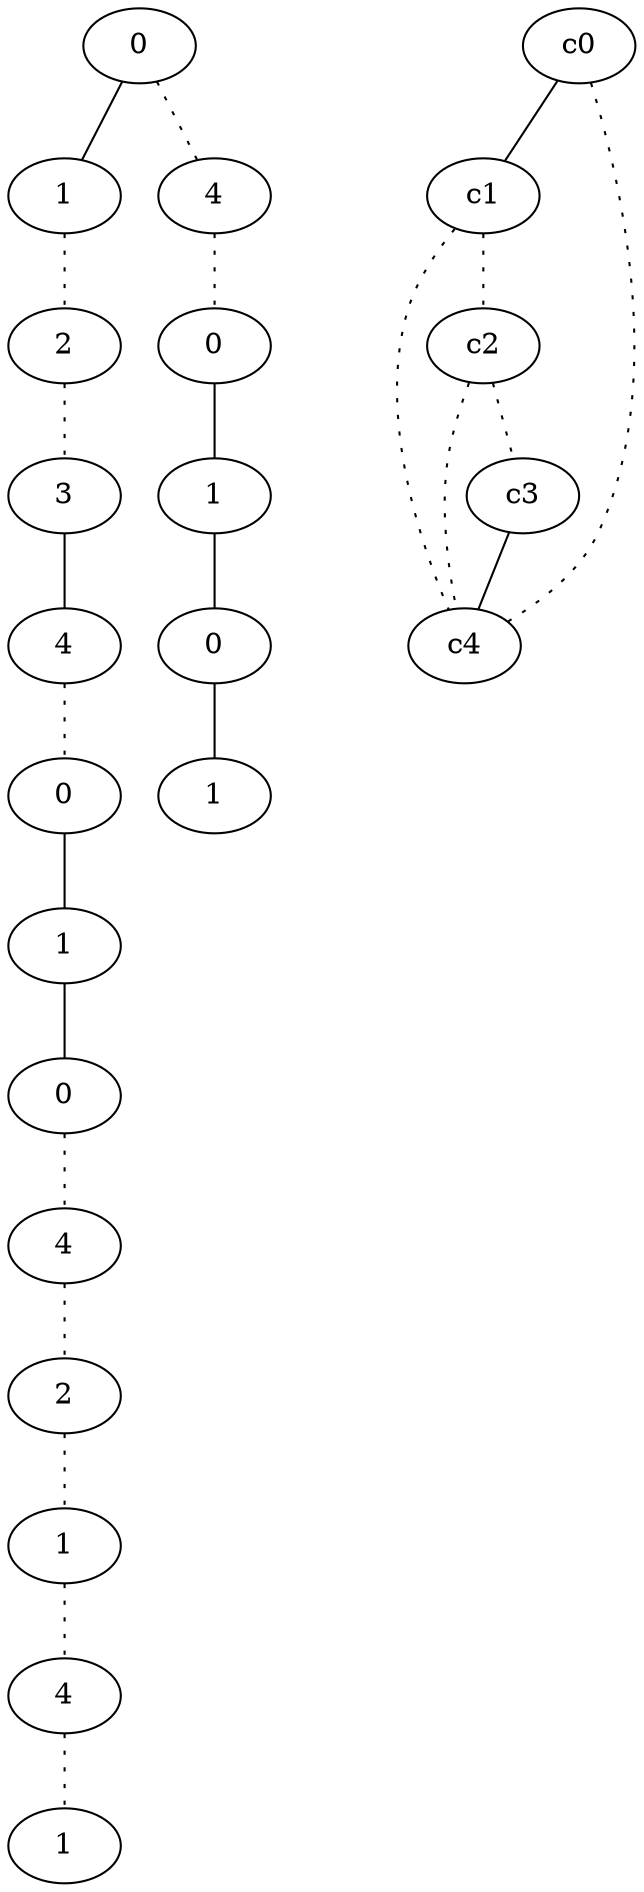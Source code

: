 graph {
a0[label=0];
a1[label=1];
a2[label=2];
a3[label=3];
a4[label=4];
a5[label=0];
a6[label=1];
a7[label=0];
a8[label=4];
a9[label=2];
a10[label=1];
a11[label=4];
a12[label=1];
a13[label=4];
a14[label=0];
a15[label=1];
a16[label=0];
a17[label=1];
a0 -- a1;
a0 -- a13 [style=dotted];
a1 -- a2 [style=dotted];
a2 -- a3 [style=dotted];
a3 -- a4;
a4 -- a5 [style=dotted];
a5 -- a6;
a6 -- a7;
a7 -- a8 [style=dotted];
a8 -- a9 [style=dotted];
a9 -- a10 [style=dotted];
a10 -- a11 [style=dotted];
a11 -- a12 [style=dotted];
a13 -- a14 [style=dotted];
a14 -- a15;
a15 -- a16;
a16 -- a17;
c0 -- c1;
c0 -- c4 [style=dotted];
c1 -- c2 [style=dotted];
c1 -- c4 [style=dotted];
c2 -- c3 [style=dotted];
c2 -- c4 [style=dotted];
c3 -- c4;
}
